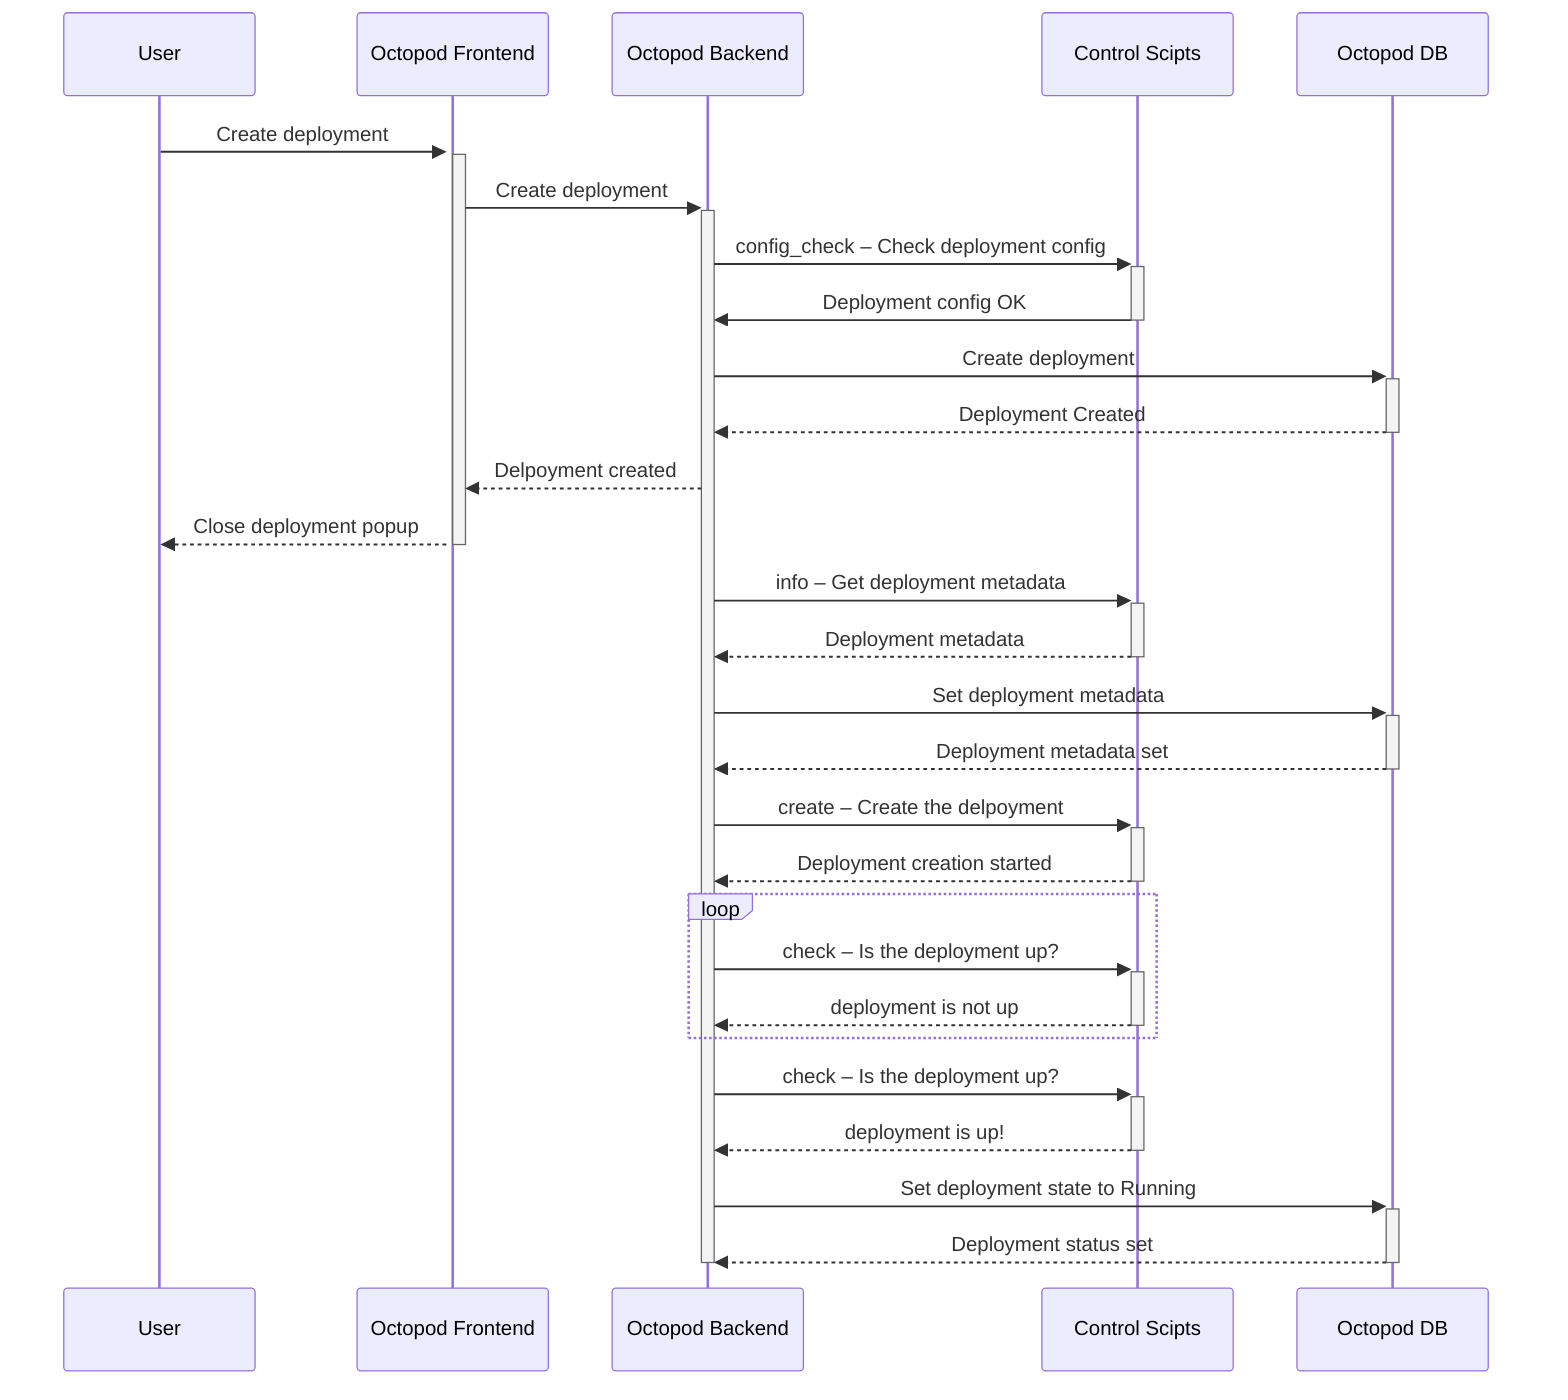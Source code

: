 sequenceDiagram
    participant User
    participant Octopod Frontend
    participant Octopod Backend
    participant Control Scipts
    participant Octopod DB

    User ->>+ Octopod Frontend: Create deployment
    activate Octopod Frontend

    Octopod Frontend ->>+ Octopod Backend: Create deployment
    Octopod Backend ->>+ Control Scipts: config_check – Check deployment config
    Control Scipts ->>- Octopod Backend: Deployment config OK
    Octopod Backend ->>+ Octopod DB: Create deployment
    Octopod DB -->>- Octopod Backend: Deployment Created

    Octopod Backend -->> Octopod Frontend: Delpoyment created
    Octopod Frontend -->>- User: Close deployment popup

    Octopod Backend ->>+ Control Scipts: info – Get deployment metadata
    Control Scipts -->>- Octopod Backend: Deployment metadata

    Octopod Backend ->>+ Octopod DB: Set deployment metadata
    Octopod DB -->>- Octopod Backend: Deployment metadata set


    Octopod Backend ->>+ Control Scipts: create – Create the delpoyment
    Control Scipts -->>- Octopod Backend: Deployment creation started

    loop
        Octopod Backend ->>+ Control Scipts: check – Is the deployment up?
        Control Scipts -->>- Octopod Backend: deployment is not up
    end

    Octopod Backend ->>+ Control Scipts: check – Is the deployment up?
    Control Scipts -->>- Octopod Backend: deployment is up!

    Octopod Backend ->>+ Octopod DB: Set deployment state to Running
    Octopod DB -->>- Octopod Backend: Deployment status set

    deactivate Octopod Backend